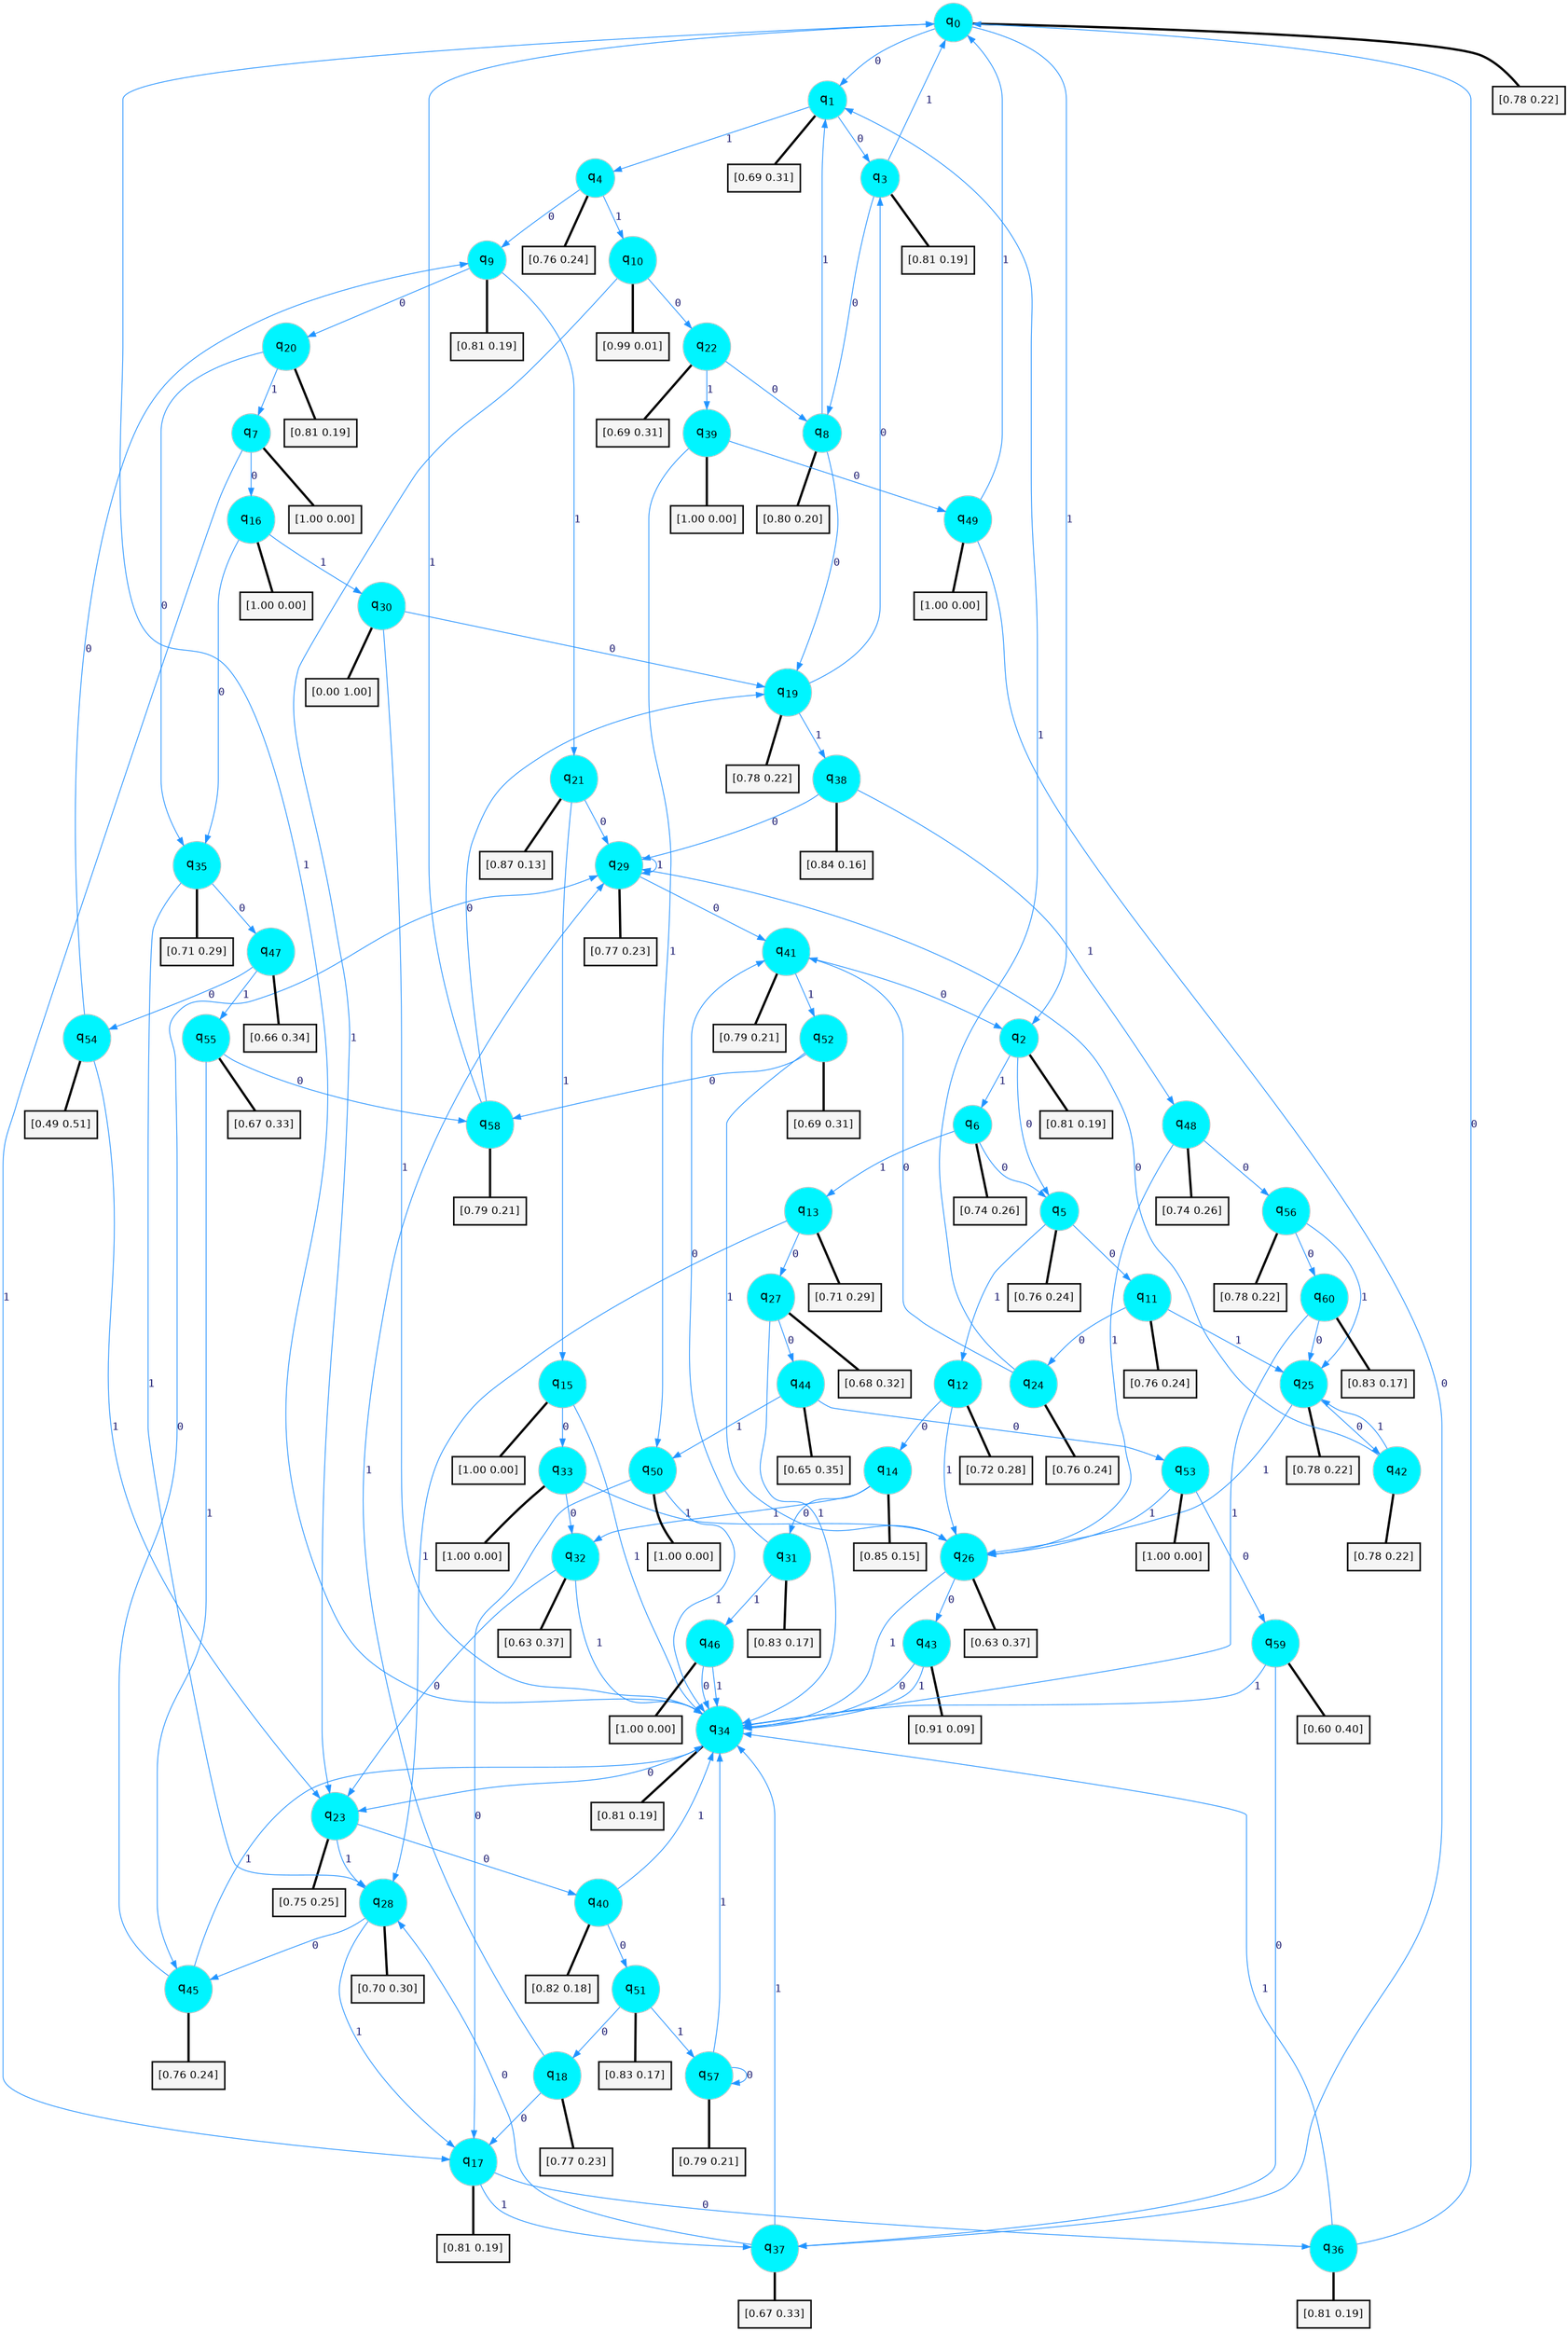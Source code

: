 digraph G {
graph [
bgcolor=transparent, dpi=300, rankdir=TD, size="40,25"];
node [
color=gray, fillcolor=turquoise1, fontcolor=black, fontname=Helvetica, fontsize=16, fontweight=bold, shape=circle, style=filled];
edge [
arrowsize=1, color=dodgerblue1, fontcolor=midnightblue, fontname=courier, fontweight=bold, penwidth=1, style=solid, weight=20];
0[label=<q<SUB>0</SUB>>];
1[label=<q<SUB>1</SUB>>];
2[label=<q<SUB>2</SUB>>];
3[label=<q<SUB>3</SUB>>];
4[label=<q<SUB>4</SUB>>];
5[label=<q<SUB>5</SUB>>];
6[label=<q<SUB>6</SUB>>];
7[label=<q<SUB>7</SUB>>];
8[label=<q<SUB>8</SUB>>];
9[label=<q<SUB>9</SUB>>];
10[label=<q<SUB>10</SUB>>];
11[label=<q<SUB>11</SUB>>];
12[label=<q<SUB>12</SUB>>];
13[label=<q<SUB>13</SUB>>];
14[label=<q<SUB>14</SUB>>];
15[label=<q<SUB>15</SUB>>];
16[label=<q<SUB>16</SUB>>];
17[label=<q<SUB>17</SUB>>];
18[label=<q<SUB>18</SUB>>];
19[label=<q<SUB>19</SUB>>];
20[label=<q<SUB>20</SUB>>];
21[label=<q<SUB>21</SUB>>];
22[label=<q<SUB>22</SUB>>];
23[label=<q<SUB>23</SUB>>];
24[label=<q<SUB>24</SUB>>];
25[label=<q<SUB>25</SUB>>];
26[label=<q<SUB>26</SUB>>];
27[label=<q<SUB>27</SUB>>];
28[label=<q<SUB>28</SUB>>];
29[label=<q<SUB>29</SUB>>];
30[label=<q<SUB>30</SUB>>];
31[label=<q<SUB>31</SUB>>];
32[label=<q<SUB>32</SUB>>];
33[label=<q<SUB>33</SUB>>];
34[label=<q<SUB>34</SUB>>];
35[label=<q<SUB>35</SUB>>];
36[label=<q<SUB>36</SUB>>];
37[label=<q<SUB>37</SUB>>];
38[label=<q<SUB>38</SUB>>];
39[label=<q<SUB>39</SUB>>];
40[label=<q<SUB>40</SUB>>];
41[label=<q<SUB>41</SUB>>];
42[label=<q<SUB>42</SUB>>];
43[label=<q<SUB>43</SUB>>];
44[label=<q<SUB>44</SUB>>];
45[label=<q<SUB>45</SUB>>];
46[label=<q<SUB>46</SUB>>];
47[label=<q<SUB>47</SUB>>];
48[label=<q<SUB>48</SUB>>];
49[label=<q<SUB>49</SUB>>];
50[label=<q<SUB>50</SUB>>];
51[label=<q<SUB>51</SUB>>];
52[label=<q<SUB>52</SUB>>];
53[label=<q<SUB>53</SUB>>];
54[label=<q<SUB>54</SUB>>];
55[label=<q<SUB>55</SUB>>];
56[label=<q<SUB>56</SUB>>];
57[label=<q<SUB>57</SUB>>];
58[label=<q<SUB>58</SUB>>];
59[label=<q<SUB>59</SUB>>];
60[label=<q<SUB>60</SUB>>];
61[label="[0.78 0.22]", shape=box,fontcolor=black, fontname=Helvetica, fontsize=14, penwidth=2, fillcolor=whitesmoke,color=black];
62[label="[0.69 0.31]", shape=box,fontcolor=black, fontname=Helvetica, fontsize=14, penwidth=2, fillcolor=whitesmoke,color=black];
63[label="[0.81 0.19]", shape=box,fontcolor=black, fontname=Helvetica, fontsize=14, penwidth=2, fillcolor=whitesmoke,color=black];
64[label="[0.81 0.19]", shape=box,fontcolor=black, fontname=Helvetica, fontsize=14, penwidth=2, fillcolor=whitesmoke,color=black];
65[label="[0.76 0.24]", shape=box,fontcolor=black, fontname=Helvetica, fontsize=14, penwidth=2, fillcolor=whitesmoke,color=black];
66[label="[0.76 0.24]", shape=box,fontcolor=black, fontname=Helvetica, fontsize=14, penwidth=2, fillcolor=whitesmoke,color=black];
67[label="[0.74 0.26]", shape=box,fontcolor=black, fontname=Helvetica, fontsize=14, penwidth=2, fillcolor=whitesmoke,color=black];
68[label="[1.00 0.00]", shape=box,fontcolor=black, fontname=Helvetica, fontsize=14, penwidth=2, fillcolor=whitesmoke,color=black];
69[label="[0.80 0.20]", shape=box,fontcolor=black, fontname=Helvetica, fontsize=14, penwidth=2, fillcolor=whitesmoke,color=black];
70[label="[0.81 0.19]", shape=box,fontcolor=black, fontname=Helvetica, fontsize=14, penwidth=2, fillcolor=whitesmoke,color=black];
71[label="[0.99 0.01]", shape=box,fontcolor=black, fontname=Helvetica, fontsize=14, penwidth=2, fillcolor=whitesmoke,color=black];
72[label="[0.76 0.24]", shape=box,fontcolor=black, fontname=Helvetica, fontsize=14, penwidth=2, fillcolor=whitesmoke,color=black];
73[label="[0.72 0.28]", shape=box,fontcolor=black, fontname=Helvetica, fontsize=14, penwidth=2, fillcolor=whitesmoke,color=black];
74[label="[0.71 0.29]", shape=box,fontcolor=black, fontname=Helvetica, fontsize=14, penwidth=2, fillcolor=whitesmoke,color=black];
75[label="[0.85 0.15]", shape=box,fontcolor=black, fontname=Helvetica, fontsize=14, penwidth=2, fillcolor=whitesmoke,color=black];
76[label="[1.00 0.00]", shape=box,fontcolor=black, fontname=Helvetica, fontsize=14, penwidth=2, fillcolor=whitesmoke,color=black];
77[label="[1.00 0.00]", shape=box,fontcolor=black, fontname=Helvetica, fontsize=14, penwidth=2, fillcolor=whitesmoke,color=black];
78[label="[0.81 0.19]", shape=box,fontcolor=black, fontname=Helvetica, fontsize=14, penwidth=2, fillcolor=whitesmoke,color=black];
79[label="[0.77 0.23]", shape=box,fontcolor=black, fontname=Helvetica, fontsize=14, penwidth=2, fillcolor=whitesmoke,color=black];
80[label="[0.78 0.22]", shape=box,fontcolor=black, fontname=Helvetica, fontsize=14, penwidth=2, fillcolor=whitesmoke,color=black];
81[label="[0.81 0.19]", shape=box,fontcolor=black, fontname=Helvetica, fontsize=14, penwidth=2, fillcolor=whitesmoke,color=black];
82[label="[0.87 0.13]", shape=box,fontcolor=black, fontname=Helvetica, fontsize=14, penwidth=2, fillcolor=whitesmoke,color=black];
83[label="[0.69 0.31]", shape=box,fontcolor=black, fontname=Helvetica, fontsize=14, penwidth=2, fillcolor=whitesmoke,color=black];
84[label="[0.75 0.25]", shape=box,fontcolor=black, fontname=Helvetica, fontsize=14, penwidth=2, fillcolor=whitesmoke,color=black];
85[label="[0.76 0.24]", shape=box,fontcolor=black, fontname=Helvetica, fontsize=14, penwidth=2, fillcolor=whitesmoke,color=black];
86[label="[0.78 0.22]", shape=box,fontcolor=black, fontname=Helvetica, fontsize=14, penwidth=2, fillcolor=whitesmoke,color=black];
87[label="[0.63 0.37]", shape=box,fontcolor=black, fontname=Helvetica, fontsize=14, penwidth=2, fillcolor=whitesmoke,color=black];
88[label="[0.68 0.32]", shape=box,fontcolor=black, fontname=Helvetica, fontsize=14, penwidth=2, fillcolor=whitesmoke,color=black];
89[label="[0.70 0.30]", shape=box,fontcolor=black, fontname=Helvetica, fontsize=14, penwidth=2, fillcolor=whitesmoke,color=black];
90[label="[0.77 0.23]", shape=box,fontcolor=black, fontname=Helvetica, fontsize=14, penwidth=2, fillcolor=whitesmoke,color=black];
91[label="[0.00 1.00]", shape=box,fontcolor=black, fontname=Helvetica, fontsize=14, penwidth=2, fillcolor=whitesmoke,color=black];
92[label="[0.83 0.17]", shape=box,fontcolor=black, fontname=Helvetica, fontsize=14, penwidth=2, fillcolor=whitesmoke,color=black];
93[label="[0.63 0.37]", shape=box,fontcolor=black, fontname=Helvetica, fontsize=14, penwidth=2, fillcolor=whitesmoke,color=black];
94[label="[1.00 0.00]", shape=box,fontcolor=black, fontname=Helvetica, fontsize=14, penwidth=2, fillcolor=whitesmoke,color=black];
95[label="[0.81 0.19]", shape=box,fontcolor=black, fontname=Helvetica, fontsize=14, penwidth=2, fillcolor=whitesmoke,color=black];
96[label="[0.71 0.29]", shape=box,fontcolor=black, fontname=Helvetica, fontsize=14, penwidth=2, fillcolor=whitesmoke,color=black];
97[label="[0.81 0.19]", shape=box,fontcolor=black, fontname=Helvetica, fontsize=14, penwidth=2, fillcolor=whitesmoke,color=black];
98[label="[0.67 0.33]", shape=box,fontcolor=black, fontname=Helvetica, fontsize=14, penwidth=2, fillcolor=whitesmoke,color=black];
99[label="[0.84 0.16]", shape=box,fontcolor=black, fontname=Helvetica, fontsize=14, penwidth=2, fillcolor=whitesmoke,color=black];
100[label="[1.00 0.00]", shape=box,fontcolor=black, fontname=Helvetica, fontsize=14, penwidth=2, fillcolor=whitesmoke,color=black];
101[label="[0.82 0.18]", shape=box,fontcolor=black, fontname=Helvetica, fontsize=14, penwidth=2, fillcolor=whitesmoke,color=black];
102[label="[0.79 0.21]", shape=box,fontcolor=black, fontname=Helvetica, fontsize=14, penwidth=2, fillcolor=whitesmoke,color=black];
103[label="[0.78 0.22]", shape=box,fontcolor=black, fontname=Helvetica, fontsize=14, penwidth=2, fillcolor=whitesmoke,color=black];
104[label="[0.91 0.09]", shape=box,fontcolor=black, fontname=Helvetica, fontsize=14, penwidth=2, fillcolor=whitesmoke,color=black];
105[label="[0.65 0.35]", shape=box,fontcolor=black, fontname=Helvetica, fontsize=14, penwidth=2, fillcolor=whitesmoke,color=black];
106[label="[0.76 0.24]", shape=box,fontcolor=black, fontname=Helvetica, fontsize=14, penwidth=2, fillcolor=whitesmoke,color=black];
107[label="[1.00 0.00]", shape=box,fontcolor=black, fontname=Helvetica, fontsize=14, penwidth=2, fillcolor=whitesmoke,color=black];
108[label="[0.66 0.34]", shape=box,fontcolor=black, fontname=Helvetica, fontsize=14, penwidth=2, fillcolor=whitesmoke,color=black];
109[label="[0.74 0.26]", shape=box,fontcolor=black, fontname=Helvetica, fontsize=14, penwidth=2, fillcolor=whitesmoke,color=black];
110[label="[1.00 0.00]", shape=box,fontcolor=black, fontname=Helvetica, fontsize=14, penwidth=2, fillcolor=whitesmoke,color=black];
111[label="[1.00 0.00]", shape=box,fontcolor=black, fontname=Helvetica, fontsize=14, penwidth=2, fillcolor=whitesmoke,color=black];
112[label="[0.83 0.17]", shape=box,fontcolor=black, fontname=Helvetica, fontsize=14, penwidth=2, fillcolor=whitesmoke,color=black];
113[label="[0.69 0.31]", shape=box,fontcolor=black, fontname=Helvetica, fontsize=14, penwidth=2, fillcolor=whitesmoke,color=black];
114[label="[1.00 0.00]", shape=box,fontcolor=black, fontname=Helvetica, fontsize=14, penwidth=2, fillcolor=whitesmoke,color=black];
115[label="[0.49 0.51]", shape=box,fontcolor=black, fontname=Helvetica, fontsize=14, penwidth=2, fillcolor=whitesmoke,color=black];
116[label="[0.67 0.33]", shape=box,fontcolor=black, fontname=Helvetica, fontsize=14, penwidth=2, fillcolor=whitesmoke,color=black];
117[label="[0.78 0.22]", shape=box,fontcolor=black, fontname=Helvetica, fontsize=14, penwidth=2, fillcolor=whitesmoke,color=black];
118[label="[0.79 0.21]", shape=box,fontcolor=black, fontname=Helvetica, fontsize=14, penwidth=2, fillcolor=whitesmoke,color=black];
119[label="[0.79 0.21]", shape=box,fontcolor=black, fontname=Helvetica, fontsize=14, penwidth=2, fillcolor=whitesmoke,color=black];
120[label="[0.60 0.40]", shape=box,fontcolor=black, fontname=Helvetica, fontsize=14, penwidth=2, fillcolor=whitesmoke,color=black];
121[label="[0.83 0.17]", shape=box,fontcolor=black, fontname=Helvetica, fontsize=14, penwidth=2, fillcolor=whitesmoke,color=black];
0->1 [label=0];
0->2 [label=1];
0->61 [arrowhead=none, penwidth=3,color=black];
1->3 [label=0];
1->4 [label=1];
1->62 [arrowhead=none, penwidth=3,color=black];
2->5 [label=0];
2->6 [label=1];
2->63 [arrowhead=none, penwidth=3,color=black];
3->8 [label=0];
3->0 [label=1];
3->64 [arrowhead=none, penwidth=3,color=black];
4->9 [label=0];
4->10 [label=1];
4->65 [arrowhead=none, penwidth=3,color=black];
5->11 [label=0];
5->12 [label=1];
5->66 [arrowhead=none, penwidth=3,color=black];
6->5 [label=0];
6->13 [label=1];
6->67 [arrowhead=none, penwidth=3,color=black];
7->16 [label=0];
7->17 [label=1];
7->68 [arrowhead=none, penwidth=3,color=black];
8->19 [label=0];
8->1 [label=1];
8->69 [arrowhead=none, penwidth=3,color=black];
9->20 [label=0];
9->21 [label=1];
9->70 [arrowhead=none, penwidth=3,color=black];
10->22 [label=0];
10->23 [label=1];
10->71 [arrowhead=none, penwidth=3,color=black];
11->24 [label=0];
11->25 [label=1];
11->72 [arrowhead=none, penwidth=3,color=black];
12->14 [label=0];
12->26 [label=1];
12->73 [arrowhead=none, penwidth=3,color=black];
13->27 [label=0];
13->28 [label=1];
13->74 [arrowhead=none, penwidth=3,color=black];
14->31 [label=0];
14->32 [label=1];
14->75 [arrowhead=none, penwidth=3,color=black];
15->33 [label=0];
15->34 [label=1];
15->76 [arrowhead=none, penwidth=3,color=black];
16->35 [label=0];
16->30 [label=1];
16->77 [arrowhead=none, penwidth=3,color=black];
17->36 [label=0];
17->37 [label=1];
17->78 [arrowhead=none, penwidth=3,color=black];
18->17 [label=0];
18->29 [label=1];
18->79 [arrowhead=none, penwidth=3,color=black];
19->3 [label=0];
19->38 [label=1];
19->80 [arrowhead=none, penwidth=3,color=black];
20->35 [label=0];
20->7 [label=1];
20->81 [arrowhead=none, penwidth=3,color=black];
21->29 [label=0];
21->15 [label=1];
21->82 [arrowhead=none, penwidth=3,color=black];
22->8 [label=0];
22->39 [label=1];
22->83 [arrowhead=none, penwidth=3,color=black];
23->40 [label=0];
23->28 [label=1];
23->84 [arrowhead=none, penwidth=3,color=black];
24->41 [label=0];
24->1 [label=1];
24->85 [arrowhead=none, penwidth=3,color=black];
25->42 [label=0];
25->26 [label=1];
25->86 [arrowhead=none, penwidth=3,color=black];
26->43 [label=0];
26->34 [label=1];
26->87 [arrowhead=none, penwidth=3,color=black];
27->44 [label=0];
27->34 [label=1];
27->88 [arrowhead=none, penwidth=3,color=black];
28->45 [label=0];
28->17 [label=1];
28->89 [arrowhead=none, penwidth=3,color=black];
29->41 [label=0];
29->29 [label=1];
29->90 [arrowhead=none, penwidth=3,color=black];
30->19 [label=0];
30->34 [label=1];
30->91 [arrowhead=none, penwidth=3,color=black];
31->41 [label=0];
31->46 [label=1];
31->92 [arrowhead=none, penwidth=3,color=black];
32->23 [label=0];
32->34 [label=1];
32->93 [arrowhead=none, penwidth=3,color=black];
33->32 [label=0];
33->26 [label=1];
33->94 [arrowhead=none, penwidth=3,color=black];
34->23 [label=0];
34->0 [label=1];
34->95 [arrowhead=none, penwidth=3,color=black];
35->47 [label=0];
35->28 [label=1];
35->96 [arrowhead=none, penwidth=3,color=black];
36->0 [label=0];
36->34 [label=1];
36->97 [arrowhead=none, penwidth=3,color=black];
37->28 [label=0];
37->34 [label=1];
37->98 [arrowhead=none, penwidth=3,color=black];
38->29 [label=0];
38->48 [label=1];
38->99 [arrowhead=none, penwidth=3,color=black];
39->49 [label=0];
39->50 [label=1];
39->100 [arrowhead=none, penwidth=3,color=black];
40->51 [label=0];
40->34 [label=1];
40->101 [arrowhead=none, penwidth=3,color=black];
41->2 [label=0];
41->52 [label=1];
41->102 [arrowhead=none, penwidth=3,color=black];
42->29 [label=0];
42->25 [label=1];
42->103 [arrowhead=none, penwidth=3,color=black];
43->34 [label=0];
43->34 [label=1];
43->104 [arrowhead=none, penwidth=3,color=black];
44->53 [label=0];
44->50 [label=1];
44->105 [arrowhead=none, penwidth=3,color=black];
45->29 [label=0];
45->34 [label=1];
45->106 [arrowhead=none, penwidth=3,color=black];
46->34 [label=0];
46->34 [label=1];
46->107 [arrowhead=none, penwidth=3,color=black];
47->54 [label=0];
47->55 [label=1];
47->108 [arrowhead=none, penwidth=3,color=black];
48->56 [label=0];
48->26 [label=1];
48->109 [arrowhead=none, penwidth=3,color=black];
49->37 [label=0];
49->0 [label=1];
49->110 [arrowhead=none, penwidth=3,color=black];
50->17 [label=0];
50->34 [label=1];
50->111 [arrowhead=none, penwidth=3,color=black];
51->18 [label=0];
51->57 [label=1];
51->112 [arrowhead=none, penwidth=3,color=black];
52->58 [label=0];
52->26 [label=1];
52->113 [arrowhead=none, penwidth=3,color=black];
53->59 [label=0];
53->26 [label=1];
53->114 [arrowhead=none, penwidth=3,color=black];
54->9 [label=0];
54->23 [label=1];
54->115 [arrowhead=none, penwidth=3,color=black];
55->58 [label=0];
55->45 [label=1];
55->116 [arrowhead=none, penwidth=3,color=black];
56->60 [label=0];
56->25 [label=1];
56->117 [arrowhead=none, penwidth=3,color=black];
57->57 [label=0];
57->34 [label=1];
57->118 [arrowhead=none, penwidth=3,color=black];
58->19 [label=0];
58->0 [label=1];
58->119 [arrowhead=none, penwidth=3,color=black];
59->37 [label=0];
59->34 [label=1];
59->120 [arrowhead=none, penwidth=3,color=black];
60->25 [label=0];
60->34 [label=1];
60->121 [arrowhead=none, penwidth=3,color=black];
}
